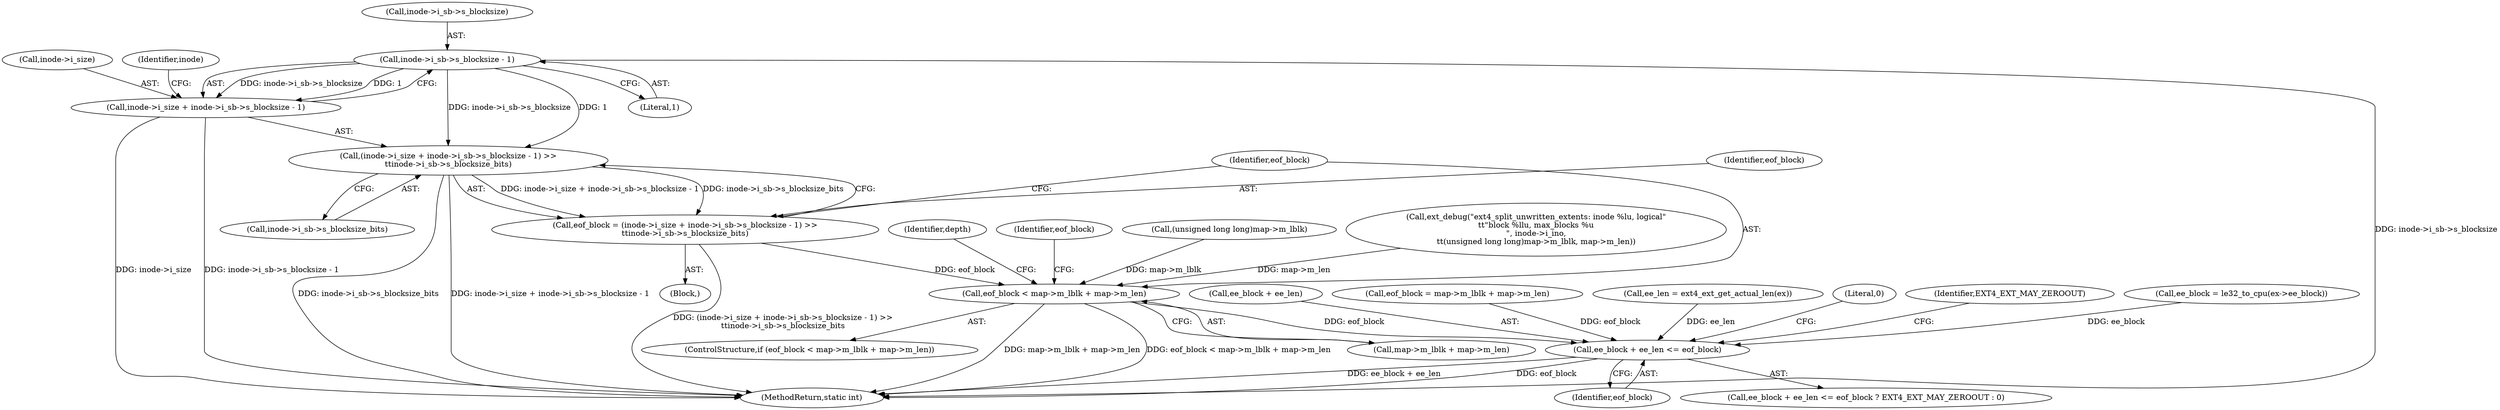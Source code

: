 digraph "0_linux_dee1f973ca341c266229faa5a1a5bb268bed3531_3@pointer" {
"1000137" [label="(Call,inode->i_sb->s_blocksize - 1)"];
"1000132" [label="(Call,(inode->i_size + inode->i_sb->s_blocksize - 1) >>\n\t\tinode->i_sb->s_blocksize_bits)"];
"1000130" [label="(Call,eof_block = (inode->i_size + inode->i_sb->s_blocksize - 1) >>\n\t\tinode->i_sb->s_blocksize_bits)"];
"1000150" [label="(Call,eof_block < map->m_lblk + map->m_len)"];
"1000192" [label="(Call,ee_block + ee_len <= eof_block)"];
"1000133" [label="(Call,inode->i_size + inode->i_sb->s_blocksize - 1)"];
"1000193" [label="(Call,ee_block + ee_len)"];
"1000130" [label="(Call,eof_block = (inode->i_size + inode->i_sb->s_blocksize - 1) >>\n\t\tinode->i_sb->s_blocksize_bits)"];
"1000149" [label="(ControlStructure,if (eof_block < map->m_lblk + map->m_len))"];
"1000169" [label="(Identifier,depth)"];
"1000160" [label="(Identifier,eof_block)"];
"1000159" [label="(Call,eof_block = map->m_lblk + map->m_len)"];
"1000132" [label="(Call,(inode->i_size + inode->i_sb->s_blocksize - 1) >>\n\t\tinode->i_sb->s_blocksize_bits)"];
"1000143" [label="(Literal,1)"];
"1000134" [label="(Call,inode->i_size)"];
"1000122" [label="(Call,(unsigned long long)map->m_lblk)"];
"1000144" [label="(Call,inode->i_sb->s_blocksize_bits)"];
"1000220" [label="(MethodReturn,static int)"];
"1000117" [label="(Call,ext_debug(\"ext4_split_unwritten_extents: inode %lu, logical\"\n\t\t\"block %llu, max_blocks %u\n\", inode->i_ino,\n\t\t(unsigned long long)map->m_lblk, map->m_len))"];
"1000185" [label="(Call,ee_len = ext4_ext_get_actual_len(ex))"];
"1000150" [label="(Call,eof_block < map->m_lblk + map->m_len)"];
"1000198" [label="(Literal,0)"];
"1000133" [label="(Call,inode->i_size + inode->i_sb->s_blocksize - 1)"];
"1000191" [label="(Call,ee_block + ee_len <= eof_block ? EXT4_EXT_MAY_ZEROOUT : 0)"];
"1000192" [label="(Call,ee_block + ee_len <= eof_block)"];
"1000107" [label="(Block,)"];
"1000196" [label="(Identifier,eof_block)"];
"1000152" [label="(Call,map->m_lblk + map->m_len)"];
"1000138" [label="(Call,inode->i_sb->s_blocksize)"];
"1000131" [label="(Identifier,eof_block)"];
"1000197" [label="(Identifier,EXT4_EXT_MAY_ZEROOUT)"];
"1000137" [label="(Call,inode->i_sb->s_blocksize - 1)"];
"1000179" [label="(Call,ee_block = le32_to_cpu(ex->ee_block))"];
"1000146" [label="(Identifier,inode)"];
"1000151" [label="(Identifier,eof_block)"];
"1000137" -> "1000133"  [label="AST: "];
"1000137" -> "1000143"  [label="CFG: "];
"1000138" -> "1000137"  [label="AST: "];
"1000143" -> "1000137"  [label="AST: "];
"1000133" -> "1000137"  [label="CFG: "];
"1000137" -> "1000220"  [label="DDG: inode->i_sb->s_blocksize"];
"1000137" -> "1000132"  [label="DDG: inode->i_sb->s_blocksize"];
"1000137" -> "1000132"  [label="DDG: 1"];
"1000137" -> "1000133"  [label="DDG: inode->i_sb->s_blocksize"];
"1000137" -> "1000133"  [label="DDG: 1"];
"1000132" -> "1000130"  [label="AST: "];
"1000132" -> "1000144"  [label="CFG: "];
"1000133" -> "1000132"  [label="AST: "];
"1000144" -> "1000132"  [label="AST: "];
"1000130" -> "1000132"  [label="CFG: "];
"1000132" -> "1000220"  [label="DDG: inode->i_sb->s_blocksize_bits"];
"1000132" -> "1000220"  [label="DDG: inode->i_size + inode->i_sb->s_blocksize - 1"];
"1000132" -> "1000130"  [label="DDG: inode->i_size + inode->i_sb->s_blocksize - 1"];
"1000132" -> "1000130"  [label="DDG: inode->i_sb->s_blocksize_bits"];
"1000130" -> "1000107"  [label="AST: "];
"1000131" -> "1000130"  [label="AST: "];
"1000151" -> "1000130"  [label="CFG: "];
"1000130" -> "1000220"  [label="DDG: (inode->i_size + inode->i_sb->s_blocksize - 1) >>\n\t\tinode->i_sb->s_blocksize_bits"];
"1000130" -> "1000150"  [label="DDG: eof_block"];
"1000150" -> "1000149"  [label="AST: "];
"1000150" -> "1000152"  [label="CFG: "];
"1000151" -> "1000150"  [label="AST: "];
"1000152" -> "1000150"  [label="AST: "];
"1000160" -> "1000150"  [label="CFG: "];
"1000169" -> "1000150"  [label="CFG: "];
"1000150" -> "1000220"  [label="DDG: map->m_lblk + map->m_len"];
"1000150" -> "1000220"  [label="DDG: eof_block < map->m_lblk + map->m_len"];
"1000122" -> "1000150"  [label="DDG: map->m_lblk"];
"1000117" -> "1000150"  [label="DDG: map->m_len"];
"1000150" -> "1000192"  [label="DDG: eof_block"];
"1000192" -> "1000191"  [label="AST: "];
"1000192" -> "1000196"  [label="CFG: "];
"1000193" -> "1000192"  [label="AST: "];
"1000196" -> "1000192"  [label="AST: "];
"1000197" -> "1000192"  [label="CFG: "];
"1000198" -> "1000192"  [label="CFG: "];
"1000192" -> "1000220"  [label="DDG: ee_block + ee_len"];
"1000192" -> "1000220"  [label="DDG: eof_block"];
"1000179" -> "1000192"  [label="DDG: ee_block"];
"1000185" -> "1000192"  [label="DDG: ee_len"];
"1000159" -> "1000192"  [label="DDG: eof_block"];
"1000134" -> "1000133"  [label="AST: "];
"1000146" -> "1000133"  [label="CFG: "];
"1000133" -> "1000220"  [label="DDG: inode->i_size"];
"1000133" -> "1000220"  [label="DDG: inode->i_sb->s_blocksize - 1"];
}
